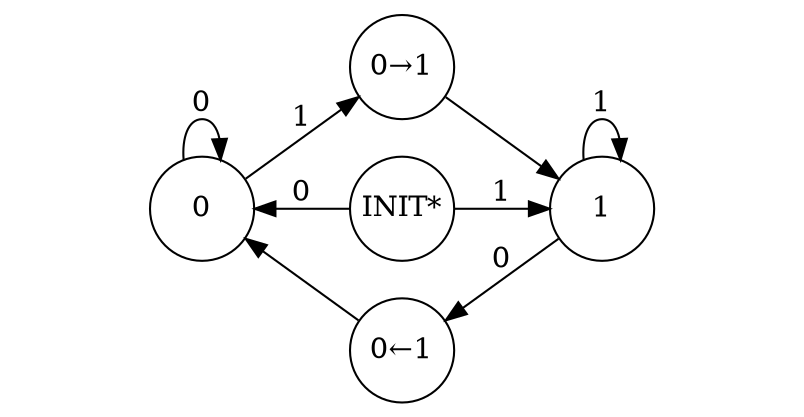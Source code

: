 digraph G{
    pad="1,0.1"
    margin="0"
    graph[rankdir="LR"]
    node[shape=circle, margin=0, fixedsize=true, width=0.7]
    0
    {INIT[label="INIT*"]
    01[label="0→1"]
    10[label="0←1"]
    rank=same}
    1

    INIT->0[label="0"]
    INIT->1[label="1"]
    0->0[label="0"]
    1->1[label="1"]
    0->01[label="1"]
    1->10[label="0"]
    01->1
    10->0

 }
